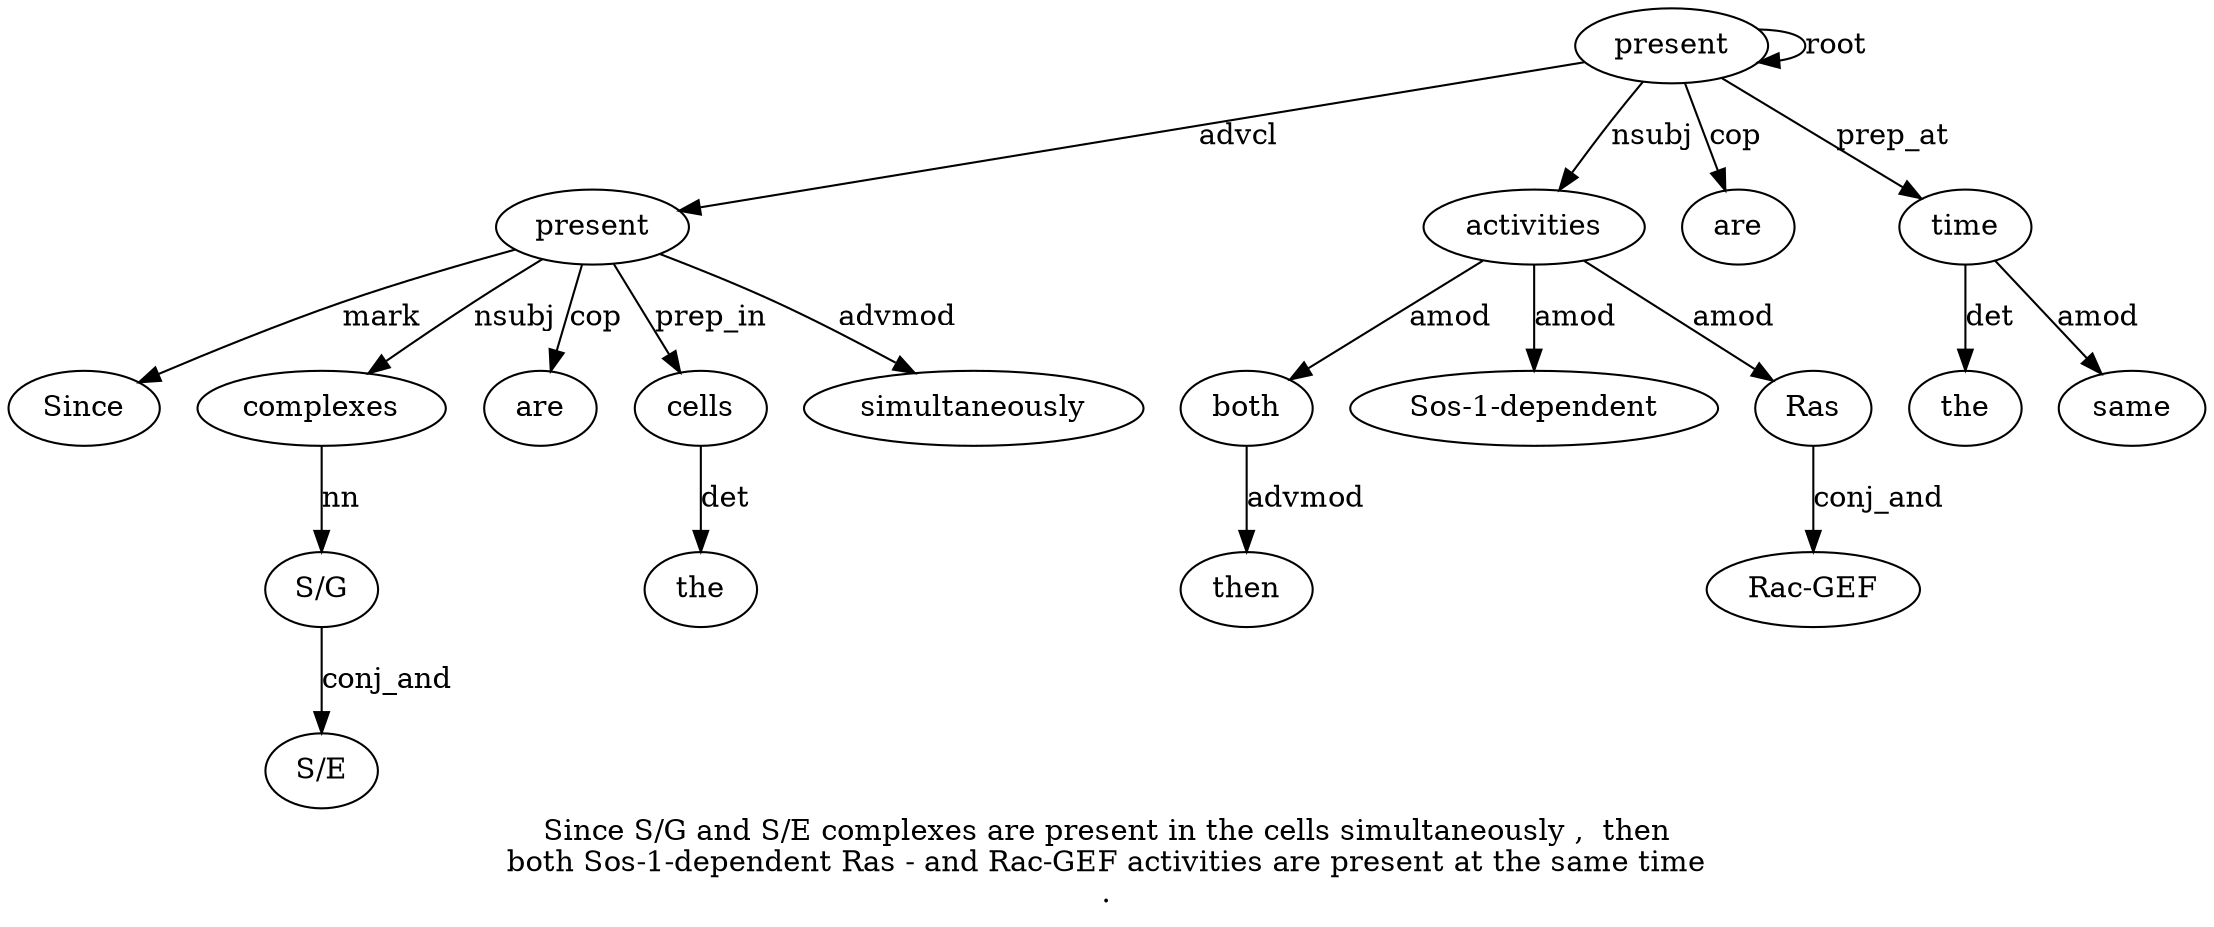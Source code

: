 digraph "Since S/G and S/E complexes are present in the cells simultaneously ,  then both Sos-1-dependent Ras - and Rac-GEF activities are present at the same time ." {
label="Since S/G and S/E complexes are present in the cells simultaneously ,  then
both Sos-1-dependent Ras - and Rac-GEF activities are present at the same time
.";
present7 [style=filled, fillcolor=white, label=present];
Since1 [style=filled, fillcolor=white, label=Since];
present7 -> Since1  [label=mark];
complexes5 [style=filled, fillcolor=white, label=complexes];
"S/G2" [style=filled, fillcolor=white, label="S/G"];
complexes5 -> "S/G2"  [label=nn];
"S/E4" [style=filled, fillcolor=white, label="S/E"];
"S/G2" -> "S/E4"  [label=conj_and];
present7 -> complexes5  [label=nsubj];
are6 [style=filled, fillcolor=white, label=are];
present7 -> are6  [label=cop];
present22 [style=filled, fillcolor=white, label=present];
present22 -> present7  [label=advcl];
cells10 [style=filled, fillcolor=white, label=cells];
the9 [style=filled, fillcolor=white, label=the];
cells10 -> the9  [label=det];
present7 -> cells10  [label=prep_in];
simultaneously11 [style=filled, fillcolor=white, label=simultaneously];
present7 -> simultaneously11  [label=advmod];
both14 [style=filled, fillcolor=white, label=both];
then13 [style=filled, fillcolor=white, label=then];
both14 -> then13  [label=advmod];
activities20 [style=filled, fillcolor=white, label=activities];
activities20 -> both14  [label=amod];
"Sos-1-dependent5" [style=filled, fillcolor=white, label="Sos-1-dependent"];
activities20 -> "Sos-1-dependent5"  [label=amod];
Ras16 [style=filled, fillcolor=white, label=Ras];
activities20 -> Ras16  [label=amod];
"Rac-GEF19" [style=filled, fillcolor=white, label="Rac-GEF"];
Ras16 -> "Rac-GEF19"  [label=conj_and];
present22 -> activities20  [label=nsubj];
are21 [style=filled, fillcolor=white, label=are];
present22 -> are21  [label=cop];
present22 -> present22  [label=root];
time26 [style=filled, fillcolor=white, label=time];
the24 [style=filled, fillcolor=white, label=the];
time26 -> the24  [label=det];
same25 [style=filled, fillcolor=white, label=same];
time26 -> same25  [label=amod];
present22 -> time26  [label=prep_at];
}

